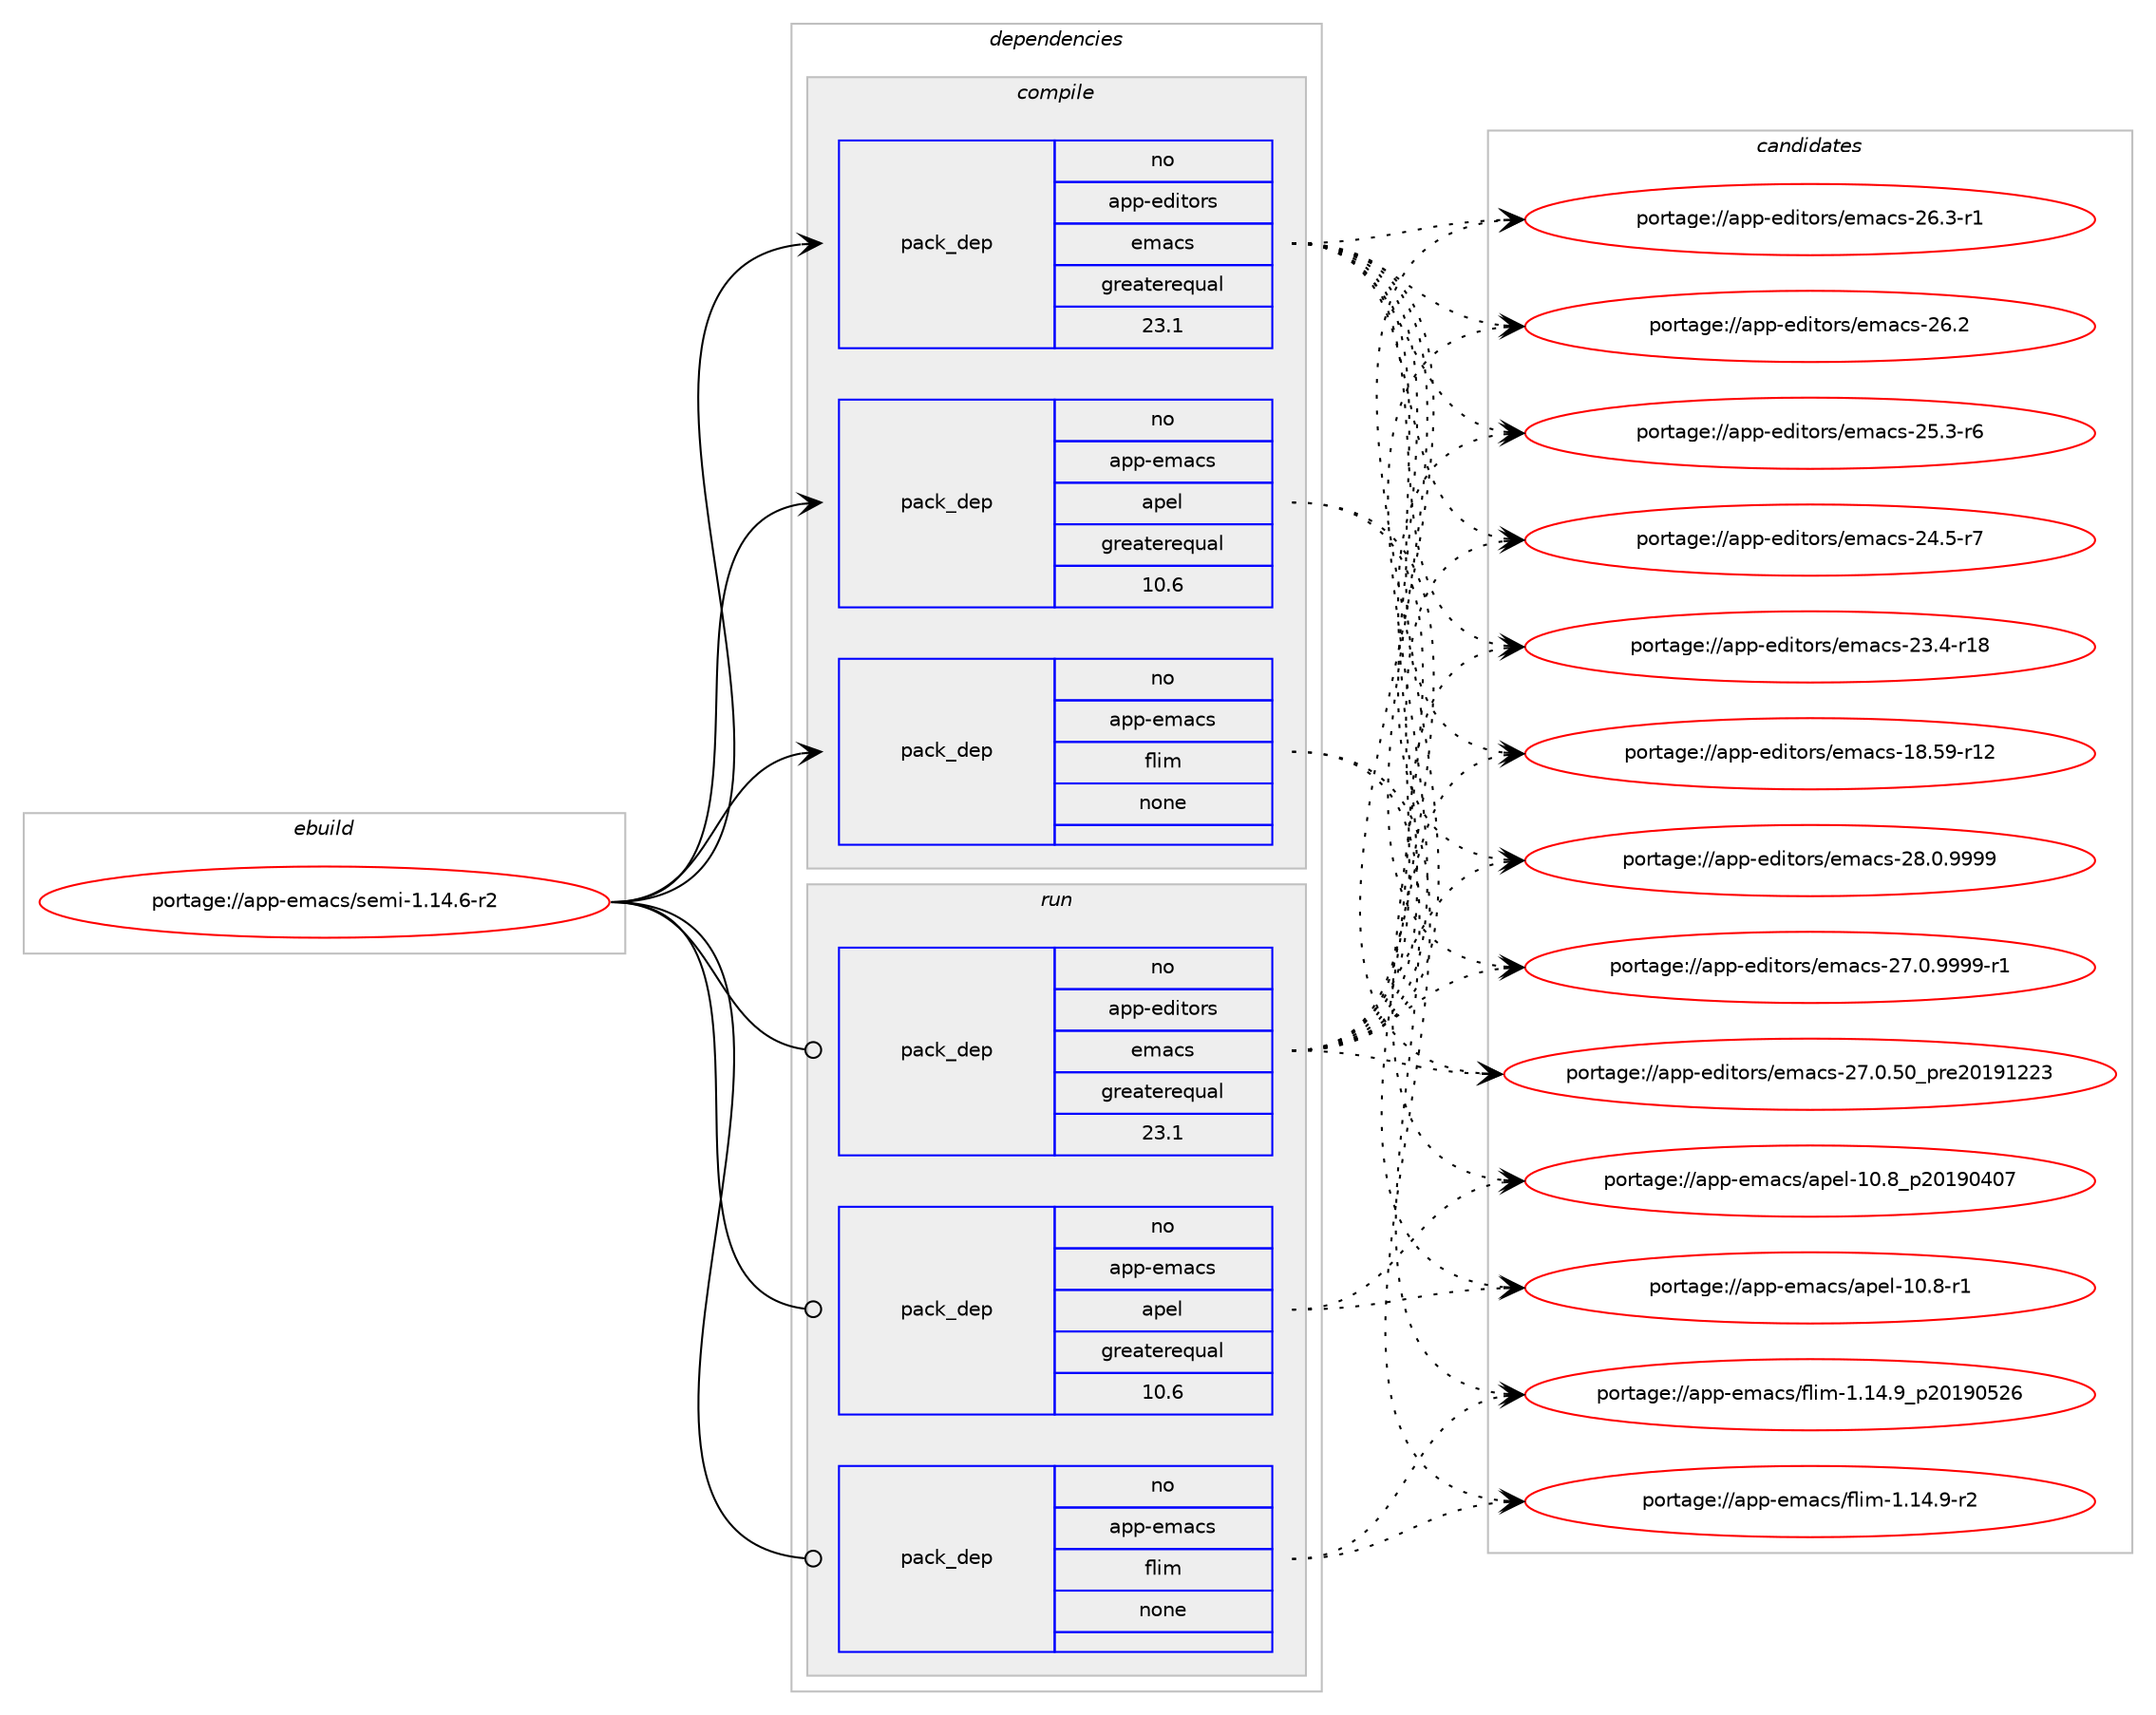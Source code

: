 digraph prolog {

# *************
# Graph options
# *************

newrank=true;
concentrate=true;
compound=true;
graph [rankdir=LR,fontname=Helvetica,fontsize=10,ranksep=1.5];#, ranksep=2.5, nodesep=0.2];
edge  [arrowhead=vee];
node  [fontname=Helvetica,fontsize=10];

# **********
# The ebuild
# **********

subgraph cluster_leftcol {
color=gray;
rank=same;
label=<<i>ebuild</i>>;
id [label="portage://app-emacs/semi-1.14.6-r2", color=red, width=4, href="../app-emacs/semi-1.14.6-r2.svg"];
}

# ****************
# The dependencies
# ****************

subgraph cluster_midcol {
color=gray;
label=<<i>dependencies</i>>;
subgraph cluster_compile {
fillcolor="#eeeeee";
style=filled;
label=<<i>compile</i>>;
subgraph pack475895 {
dependency633532 [label=<<TABLE BORDER="0" CELLBORDER="1" CELLSPACING="0" CELLPADDING="4" WIDTH="220"><TR><TD ROWSPAN="6" CELLPADDING="30">pack_dep</TD></TR><TR><TD WIDTH="110">no</TD></TR><TR><TD>app-editors</TD></TR><TR><TD>emacs</TD></TR><TR><TD>greaterequal</TD></TR><TR><TD>23.1</TD></TR></TABLE>>, shape=none, color=blue];
}
id:e -> dependency633532:w [weight=20,style="solid",arrowhead="vee"];
subgraph pack475896 {
dependency633533 [label=<<TABLE BORDER="0" CELLBORDER="1" CELLSPACING="0" CELLPADDING="4" WIDTH="220"><TR><TD ROWSPAN="6" CELLPADDING="30">pack_dep</TD></TR><TR><TD WIDTH="110">no</TD></TR><TR><TD>app-emacs</TD></TR><TR><TD>apel</TD></TR><TR><TD>greaterequal</TD></TR><TR><TD>10.6</TD></TR></TABLE>>, shape=none, color=blue];
}
id:e -> dependency633533:w [weight=20,style="solid",arrowhead="vee"];
subgraph pack475897 {
dependency633534 [label=<<TABLE BORDER="0" CELLBORDER="1" CELLSPACING="0" CELLPADDING="4" WIDTH="220"><TR><TD ROWSPAN="6" CELLPADDING="30">pack_dep</TD></TR><TR><TD WIDTH="110">no</TD></TR><TR><TD>app-emacs</TD></TR><TR><TD>flim</TD></TR><TR><TD>none</TD></TR><TR><TD></TD></TR></TABLE>>, shape=none, color=blue];
}
id:e -> dependency633534:w [weight=20,style="solid",arrowhead="vee"];
}
subgraph cluster_compileandrun {
fillcolor="#eeeeee";
style=filled;
label=<<i>compile and run</i>>;
}
subgraph cluster_run {
fillcolor="#eeeeee";
style=filled;
label=<<i>run</i>>;
subgraph pack475898 {
dependency633535 [label=<<TABLE BORDER="0" CELLBORDER="1" CELLSPACING="0" CELLPADDING="4" WIDTH="220"><TR><TD ROWSPAN="6" CELLPADDING="30">pack_dep</TD></TR><TR><TD WIDTH="110">no</TD></TR><TR><TD>app-editors</TD></TR><TR><TD>emacs</TD></TR><TR><TD>greaterequal</TD></TR><TR><TD>23.1</TD></TR></TABLE>>, shape=none, color=blue];
}
id:e -> dependency633535:w [weight=20,style="solid",arrowhead="odot"];
subgraph pack475899 {
dependency633536 [label=<<TABLE BORDER="0" CELLBORDER="1" CELLSPACING="0" CELLPADDING="4" WIDTH="220"><TR><TD ROWSPAN="6" CELLPADDING="30">pack_dep</TD></TR><TR><TD WIDTH="110">no</TD></TR><TR><TD>app-emacs</TD></TR><TR><TD>apel</TD></TR><TR><TD>greaterequal</TD></TR><TR><TD>10.6</TD></TR></TABLE>>, shape=none, color=blue];
}
id:e -> dependency633536:w [weight=20,style="solid",arrowhead="odot"];
subgraph pack475900 {
dependency633537 [label=<<TABLE BORDER="0" CELLBORDER="1" CELLSPACING="0" CELLPADDING="4" WIDTH="220"><TR><TD ROWSPAN="6" CELLPADDING="30">pack_dep</TD></TR><TR><TD WIDTH="110">no</TD></TR><TR><TD>app-emacs</TD></TR><TR><TD>flim</TD></TR><TR><TD>none</TD></TR><TR><TD></TD></TR></TABLE>>, shape=none, color=blue];
}
id:e -> dependency633537:w [weight=20,style="solid",arrowhead="odot"];
}
}

# **************
# The candidates
# **************

subgraph cluster_choices {
rank=same;
color=gray;
label=<<i>candidates</i>>;

subgraph choice475895 {
color=black;
nodesep=1;
choice971121124510110010511611111411547101109979911545505646484657575757 [label="portage://app-editors/emacs-28.0.9999", color=red, width=4,href="../app-editors/emacs-28.0.9999.svg"];
choice9711211245101100105116111114115471011099799115455055464846575757574511449 [label="portage://app-editors/emacs-27.0.9999-r1", color=red, width=4,href="../app-editors/emacs-27.0.9999-r1.svg"];
choice97112112451011001051161111141154710110997991154550554648465348951121141015048495749505051 [label="portage://app-editors/emacs-27.0.50_pre20191223", color=red, width=4,href="../app-editors/emacs-27.0.50_pre20191223.svg"];
choice971121124510110010511611111411547101109979911545505446514511449 [label="portage://app-editors/emacs-26.3-r1", color=red, width=4,href="../app-editors/emacs-26.3-r1.svg"];
choice97112112451011001051161111141154710110997991154550544650 [label="portage://app-editors/emacs-26.2", color=red, width=4,href="../app-editors/emacs-26.2.svg"];
choice971121124510110010511611111411547101109979911545505346514511454 [label="portage://app-editors/emacs-25.3-r6", color=red, width=4,href="../app-editors/emacs-25.3-r6.svg"];
choice971121124510110010511611111411547101109979911545505246534511455 [label="portage://app-editors/emacs-24.5-r7", color=red, width=4,href="../app-editors/emacs-24.5-r7.svg"];
choice97112112451011001051161111141154710110997991154550514652451144956 [label="portage://app-editors/emacs-23.4-r18", color=red, width=4,href="../app-editors/emacs-23.4-r18.svg"];
choice9711211245101100105116111114115471011099799115454956465357451144950 [label="portage://app-editors/emacs-18.59-r12", color=red, width=4,href="../app-editors/emacs-18.59-r12.svg"];
dependency633532:e -> choice971121124510110010511611111411547101109979911545505646484657575757:w [style=dotted,weight="100"];
dependency633532:e -> choice9711211245101100105116111114115471011099799115455055464846575757574511449:w [style=dotted,weight="100"];
dependency633532:e -> choice97112112451011001051161111141154710110997991154550554648465348951121141015048495749505051:w [style=dotted,weight="100"];
dependency633532:e -> choice971121124510110010511611111411547101109979911545505446514511449:w [style=dotted,weight="100"];
dependency633532:e -> choice97112112451011001051161111141154710110997991154550544650:w [style=dotted,weight="100"];
dependency633532:e -> choice971121124510110010511611111411547101109979911545505346514511454:w [style=dotted,weight="100"];
dependency633532:e -> choice971121124510110010511611111411547101109979911545505246534511455:w [style=dotted,weight="100"];
dependency633532:e -> choice97112112451011001051161111141154710110997991154550514652451144956:w [style=dotted,weight="100"];
dependency633532:e -> choice9711211245101100105116111114115471011099799115454956465357451144950:w [style=dotted,weight="100"];
}
subgraph choice475896 {
color=black;
nodesep=1;
choice9711211245101109979911547971121011084549484656951125048495748524855 [label="portage://app-emacs/apel-10.8_p20190407", color=red, width=4,href="../app-emacs/apel-10.8_p20190407.svg"];
choice97112112451011099799115479711210110845494846564511449 [label="portage://app-emacs/apel-10.8-r1", color=red, width=4,href="../app-emacs/apel-10.8-r1.svg"];
dependency633533:e -> choice9711211245101109979911547971121011084549484656951125048495748524855:w [style=dotted,weight="100"];
dependency633533:e -> choice97112112451011099799115479711210110845494846564511449:w [style=dotted,weight="100"];
}
subgraph choice475897 {
color=black;
nodesep=1;
choice971121124510110997991154710210810510945494649524657951125048495748535054 [label="portage://app-emacs/flim-1.14.9_p20190526", color=red, width=4,href="../app-emacs/flim-1.14.9_p20190526.svg"];
choice9711211245101109979911547102108105109454946495246574511450 [label="portage://app-emacs/flim-1.14.9-r2", color=red, width=4,href="../app-emacs/flim-1.14.9-r2.svg"];
dependency633534:e -> choice971121124510110997991154710210810510945494649524657951125048495748535054:w [style=dotted,weight="100"];
dependency633534:e -> choice9711211245101109979911547102108105109454946495246574511450:w [style=dotted,weight="100"];
}
subgraph choice475898 {
color=black;
nodesep=1;
choice971121124510110010511611111411547101109979911545505646484657575757 [label="portage://app-editors/emacs-28.0.9999", color=red, width=4,href="../app-editors/emacs-28.0.9999.svg"];
choice9711211245101100105116111114115471011099799115455055464846575757574511449 [label="portage://app-editors/emacs-27.0.9999-r1", color=red, width=4,href="../app-editors/emacs-27.0.9999-r1.svg"];
choice97112112451011001051161111141154710110997991154550554648465348951121141015048495749505051 [label="portage://app-editors/emacs-27.0.50_pre20191223", color=red, width=4,href="../app-editors/emacs-27.0.50_pre20191223.svg"];
choice971121124510110010511611111411547101109979911545505446514511449 [label="portage://app-editors/emacs-26.3-r1", color=red, width=4,href="../app-editors/emacs-26.3-r1.svg"];
choice97112112451011001051161111141154710110997991154550544650 [label="portage://app-editors/emacs-26.2", color=red, width=4,href="../app-editors/emacs-26.2.svg"];
choice971121124510110010511611111411547101109979911545505346514511454 [label="portage://app-editors/emacs-25.3-r6", color=red, width=4,href="../app-editors/emacs-25.3-r6.svg"];
choice971121124510110010511611111411547101109979911545505246534511455 [label="portage://app-editors/emacs-24.5-r7", color=red, width=4,href="../app-editors/emacs-24.5-r7.svg"];
choice97112112451011001051161111141154710110997991154550514652451144956 [label="portage://app-editors/emacs-23.4-r18", color=red, width=4,href="../app-editors/emacs-23.4-r18.svg"];
choice9711211245101100105116111114115471011099799115454956465357451144950 [label="portage://app-editors/emacs-18.59-r12", color=red, width=4,href="../app-editors/emacs-18.59-r12.svg"];
dependency633535:e -> choice971121124510110010511611111411547101109979911545505646484657575757:w [style=dotted,weight="100"];
dependency633535:e -> choice9711211245101100105116111114115471011099799115455055464846575757574511449:w [style=dotted,weight="100"];
dependency633535:e -> choice97112112451011001051161111141154710110997991154550554648465348951121141015048495749505051:w [style=dotted,weight="100"];
dependency633535:e -> choice971121124510110010511611111411547101109979911545505446514511449:w [style=dotted,weight="100"];
dependency633535:e -> choice97112112451011001051161111141154710110997991154550544650:w [style=dotted,weight="100"];
dependency633535:e -> choice971121124510110010511611111411547101109979911545505346514511454:w [style=dotted,weight="100"];
dependency633535:e -> choice971121124510110010511611111411547101109979911545505246534511455:w [style=dotted,weight="100"];
dependency633535:e -> choice97112112451011001051161111141154710110997991154550514652451144956:w [style=dotted,weight="100"];
dependency633535:e -> choice9711211245101100105116111114115471011099799115454956465357451144950:w [style=dotted,weight="100"];
}
subgraph choice475899 {
color=black;
nodesep=1;
choice9711211245101109979911547971121011084549484656951125048495748524855 [label="portage://app-emacs/apel-10.8_p20190407", color=red, width=4,href="../app-emacs/apel-10.8_p20190407.svg"];
choice97112112451011099799115479711210110845494846564511449 [label="portage://app-emacs/apel-10.8-r1", color=red, width=4,href="../app-emacs/apel-10.8-r1.svg"];
dependency633536:e -> choice9711211245101109979911547971121011084549484656951125048495748524855:w [style=dotted,weight="100"];
dependency633536:e -> choice97112112451011099799115479711210110845494846564511449:w [style=dotted,weight="100"];
}
subgraph choice475900 {
color=black;
nodesep=1;
choice971121124510110997991154710210810510945494649524657951125048495748535054 [label="portage://app-emacs/flim-1.14.9_p20190526", color=red, width=4,href="../app-emacs/flim-1.14.9_p20190526.svg"];
choice9711211245101109979911547102108105109454946495246574511450 [label="portage://app-emacs/flim-1.14.9-r2", color=red, width=4,href="../app-emacs/flim-1.14.9-r2.svg"];
dependency633537:e -> choice971121124510110997991154710210810510945494649524657951125048495748535054:w [style=dotted,weight="100"];
dependency633537:e -> choice9711211245101109979911547102108105109454946495246574511450:w [style=dotted,weight="100"];
}
}

}
